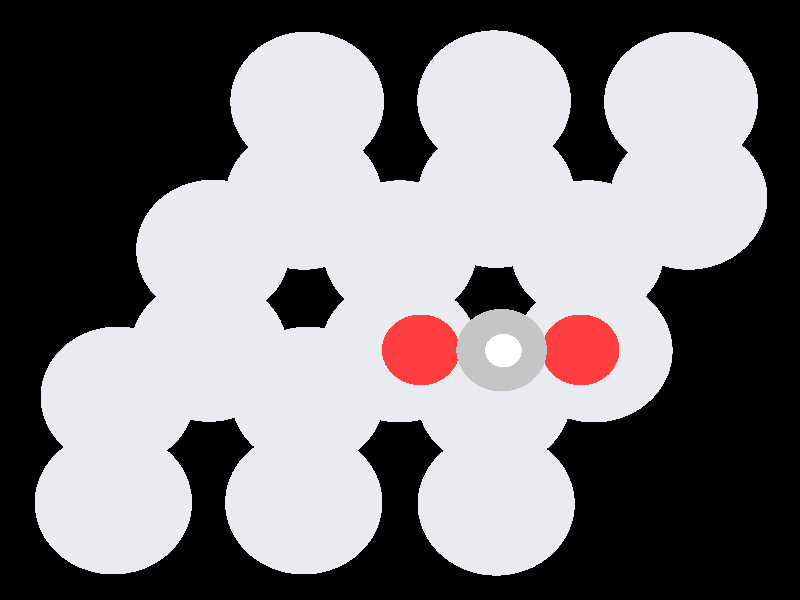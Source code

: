 #include "colors.inc"
#include "finish.inc"

global_settings {assumed_gamma 1 max_trace_level 6}
background {color White transmit 1.0}
camera {perspective
  right -11.37*x up 9.35*y
  direction 100.00*z
  location <0,0,100.00> look_at <0,0,0>}


light_source {<  2.00,   3.00,  40.00> color White
  area_light <0.70, 0, 0>, <0, 0.70, 0>, 3, 3
  adaptive 1 jitter}
// no fog
#declare simple = finish {phong 0.7}
#declare pale = finish {ambient 0.5 diffuse 0.85 roughness 0.001 specular 0.200 }
#declare intermediate = finish {ambient 0.3 diffuse 0.6 specular 0.1 roughness 0.04}
#declare vmd = finish {ambient 0.0 diffuse 0.65 phong 0.1 phong_size 40.0 specular 0.5 }
#declare jmol = finish {ambient 0.2 diffuse 0.6 specular 1 roughness 0.001 metallic}
#declare ase2 = finish {ambient 0.05 brilliance 3 diffuse 0.6 metallic specular 0.7 roughness 0.04 reflection 0.15}
#declare ase3 = finish {ambient 0.15 brilliance 2 diffuse 0.6 metallic specular 1.0 roughness 0.001 reflection 0.0}
#declare glass = finish {ambient 0.05 diffuse 0.3 specular 1.0 roughness 0.001}
#declare glass2 = finish {ambient 0.01 diffuse 0.3 specular 1.0 reflection 0.25 roughness 0.001}
#declare Rcell = 0.050;
#declare Rbond = 0.100;

#macro atom(LOC, R, COL, TRANS, FIN)
  sphere{LOC, R texture{pigment{color COL transmit TRANS} finish{FIN}}}
#end
#macro constrain(LOC, R, COL, TRANS FIN)
union{torus{R, Rcell rotate 45*z texture{pigment{color COL transmit TRANS} finish{FIN}}}
     torus{R, Rcell rotate -45*z texture{pigment{color COL transmit TRANS} finish{FIN}}}
     translate LOC}
#end

// no cell vertices
atom(< -4.26,  -1.60,  -6.13>, 1.16, rgb <0.82, 0.82, 0.88>, 0.0, ase3) // #0
atom(< -1.39,  -1.60,  -6.12>, 1.16, rgb <0.82, 0.82, 0.88>, 0.0, ase3) // #1
atom(<  1.42,  -1.62,  -6.15>, 1.16, rgb <0.82, 0.82, 0.88>, 0.0, ase3) // #2
atom(< -2.82,   0.83,  -6.16>, 1.16, rgb <0.82, 0.82, 0.88>, 0.0, ase3) // #3
atom(<  0.00,   0.82,  -6.14>, 1.16, rgb <0.82, 0.82, 0.88>, 0.0, ase3) // #4
atom(<  2.83,   0.82,  -6.15>, 1.16, rgb <0.82, 0.82, 0.88>, 0.0, ase3) // #5
atom(< -1.40,   3.28,  -6.17>, 1.16, rgb <0.82, 0.82, 0.88>, 0.0, ase3) // #6
atom(<  1.42,   3.30,  -6.18>, 1.16, rgb <0.82, 0.82, 0.88>, 0.0, ase3) // #7
atom(<  4.24,   3.28,  -6.17>, 1.16, rgb <0.82, 0.82, 0.88>, 0.0, ase3) // #8
atom(< -4.23,  -3.28,  -3.84>, 1.16, rgb <0.82, 0.82, 0.88>, 0.0, ase3) // #9
atom(< -1.42,  -3.28,  -3.83>, 1.16, rgb <0.82, 0.82, 0.88>, 0.0, ase3) // #10
atom(<  1.42,  -3.30,  -3.87>, 1.16, rgb <0.82, 0.82, 0.88>, 0.0, ase3) // #11
atom(< -2.82,  -0.81,  -3.83>, 1.16, rgb <0.82, 0.82, 0.88>, 0.0, ase3) // #12
atom(< -0.01,  -0.82,  -3.77>, 1.16, rgb <0.82, 0.82, 0.88>, 0.0, ase3) // #13
atom(<  2.86,  -0.82,  -3.79>, 1.16, rgb <0.82, 0.82, 0.88>, 0.0, ase3) // #14
atom(< -1.42,   1.65,  -3.84>, 1.16, rgb <0.82, 0.82, 0.88>, 0.0, ase3) // #15
atom(<  1.42,   1.68,  -3.87>, 1.16, rgb <0.82, 0.82, 0.88>, 0.0, ase3) // #16
atom(<  4.26,   1.65,  -3.84>, 1.16, rgb <0.82, 0.82, 0.88>, 0.0, ase3) // #17
atom(<  1.46,  -0.79,  -1.10>, 0.65, rgb <0.56, 0.56, 0.56>, 0.0, ase3) // #18
atom(<  1.47,  -0.79,   0.00>, 0.26, rgb <1.00, 1.00, 1.00>, 0.0, ase3) // #19
atom(<  0.30,  -0.79,  -1.62>, 0.56, rgb <1.00, 0.05, 0.05>, 0.0, ase3) // #20
atom(<  2.61,  -0.79,  -1.64>, 0.56, rgb <1.00, 0.05, 0.05>, 0.0, ase3) // #21

// no constraints

